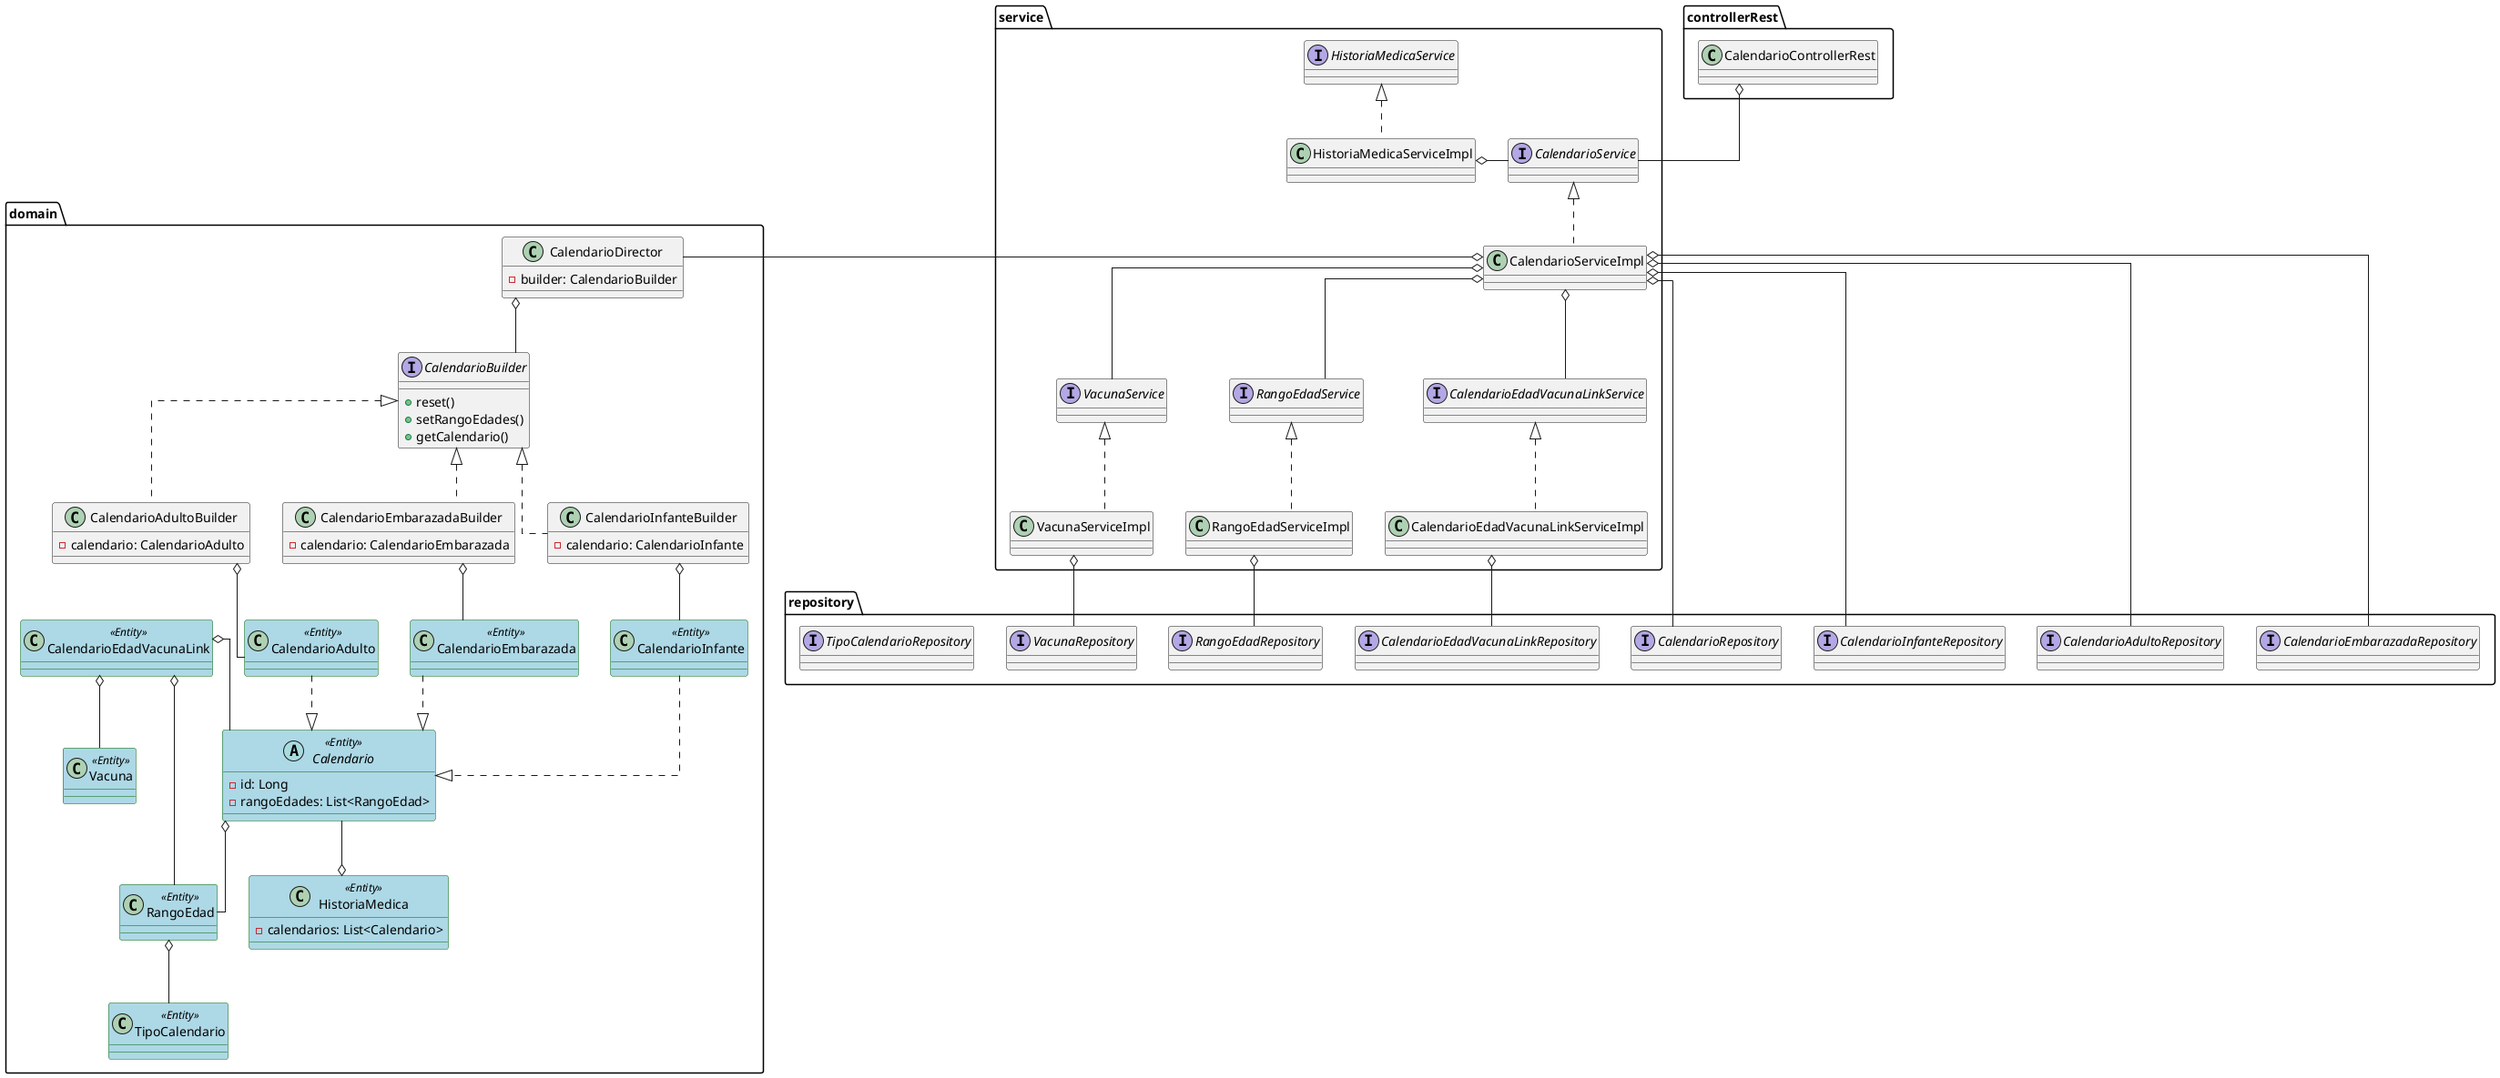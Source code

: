 @startuml Package del Calendario
skinparam linetype ortho
skinparam class {
BackgroundColor<<Entity>> LightBlue
BorderColor<<Entity>> DarkGreen
}

package domain{
    class HistoriaMedica <<Entity>>{
        - calendarios: List<Calendario>

    }

    class CalendarioDirector{
        - builder: CalendarioBuilder
    }

    interface CalendarioBuilder{
        + reset()
        + setRangoEdades()
        + getCalendario()
    }
    class CalendarioInfanteBuilder{
        - calendario: CalendarioInfante
    }
    class CalendarioAdultoBuilder{
        - calendario: CalendarioAdulto
    }
    class CalendarioEmbarazadaBuilder{
        - calendario: CalendarioEmbarazada
    }

    abstract Calendario <<Entity>>{
        - id: Long
        - rangoEdades: List<RangoEdad>
    }
    class CalendarioInfante <<Entity>>{}
    class CalendarioAdulto <<Entity>>{}
    class CalendarioEmbarazada <<Entity>>{}

    class RangoEdad <<Entity>>{}
    class Vacuna <<Entity>>{} 

    class CalendarioEdadVacunaLink <<Entity>>{}
    class TipoCalendario <<Entity>>{}
}

package repository{
    interface CalendarioRepository{}
    interface CalendarioInfanteRepository{}
    interface CalendarioAdultoRepository{}
    interface CalendarioEmbarazadaRepository{}
    interface RangoEdadRepository{}
    interface VacunaRepository{}
    interface CalendarioEdadVacunaLinkRepository{}
    interface TipoCalendarioRepository{}
}

package service{
    interface CalendarioService{}
    class CalendarioServiceImpl{}

    interface RangoEdadService{}
    class RangoEdadServiceImpl{}

    interface VacunaService{}
    class VacunaServiceImpl{}

    interface CalendarioEdadVacunaLinkService{}
    class CalendarioEdadVacunaLinkServiceImpl{}

    interface HistoriaMedicaService{}
    class HistoriaMedicaServiceImpl{}
}

package controllerRest{
    class CalendarioControllerRest{}
}

HistoriaMedica o-up- Calendario

CalendarioDirector o-- CalendarioBuilder

CalendarioBuilder <|.. CalendarioInfanteBuilder
CalendarioBuilder <|.. CalendarioAdultoBuilder
CalendarioBuilder <|.. CalendarioEmbarazadaBuilder

CalendarioInfanteBuilder o-- CalendarioInfante
CalendarioAdultoBuilder o-- CalendarioAdulto
CalendarioEmbarazadaBuilder o-- CalendarioEmbarazada

Calendario <|.up. CalendarioInfante
Calendario <|.up. CalendarioAdulto
Calendario <|.up. CalendarioEmbarazada

Calendario o-- RangoEdad

CalendarioEdadVacunaLink o-- Vacuna
CalendarioEdadVacunaLink o-- RangoEdad
CalendarioEdadVacunaLink o-- Calendario

RangoEdad o-- TipoCalendario

CalendarioServiceImpl o-- CalendarioRepository
CalendarioServiceImpl o-- CalendarioInfanteRepository
CalendarioServiceImpl o-- CalendarioAdultoRepository
CalendarioServiceImpl o-- CalendarioEmbarazadaRepository
CalendarioEdadVacunaLinkServiceImpl o-- CalendarioEdadVacunaLinkRepository
RangoEdadServiceImpl o-- RangoEdadRepository
VacunaServiceImpl o-- VacunaRepository

CalendarioService <|.. CalendarioServiceImpl
RangoEdadService <|.. RangoEdadServiceImpl
VacunaService <|.. VacunaServiceImpl
CalendarioEdadVacunaLinkService <|.. CalendarioEdadVacunaLinkServiceImpl
HistoriaMedicaService <|.. HistoriaMedicaServiceImpl

CalendarioServiceImpl o-- RangoEdadService
CalendarioServiceImpl o-- VacunaService
CalendarioServiceImpl o--  CalendarioEdadVacunaLinkService
CalendarioServiceImpl o-left- CalendarioDirector
HistoriaMedicaServiceImpl o-left- CalendarioService

CalendarioControllerRest o-- CalendarioService
@enduml